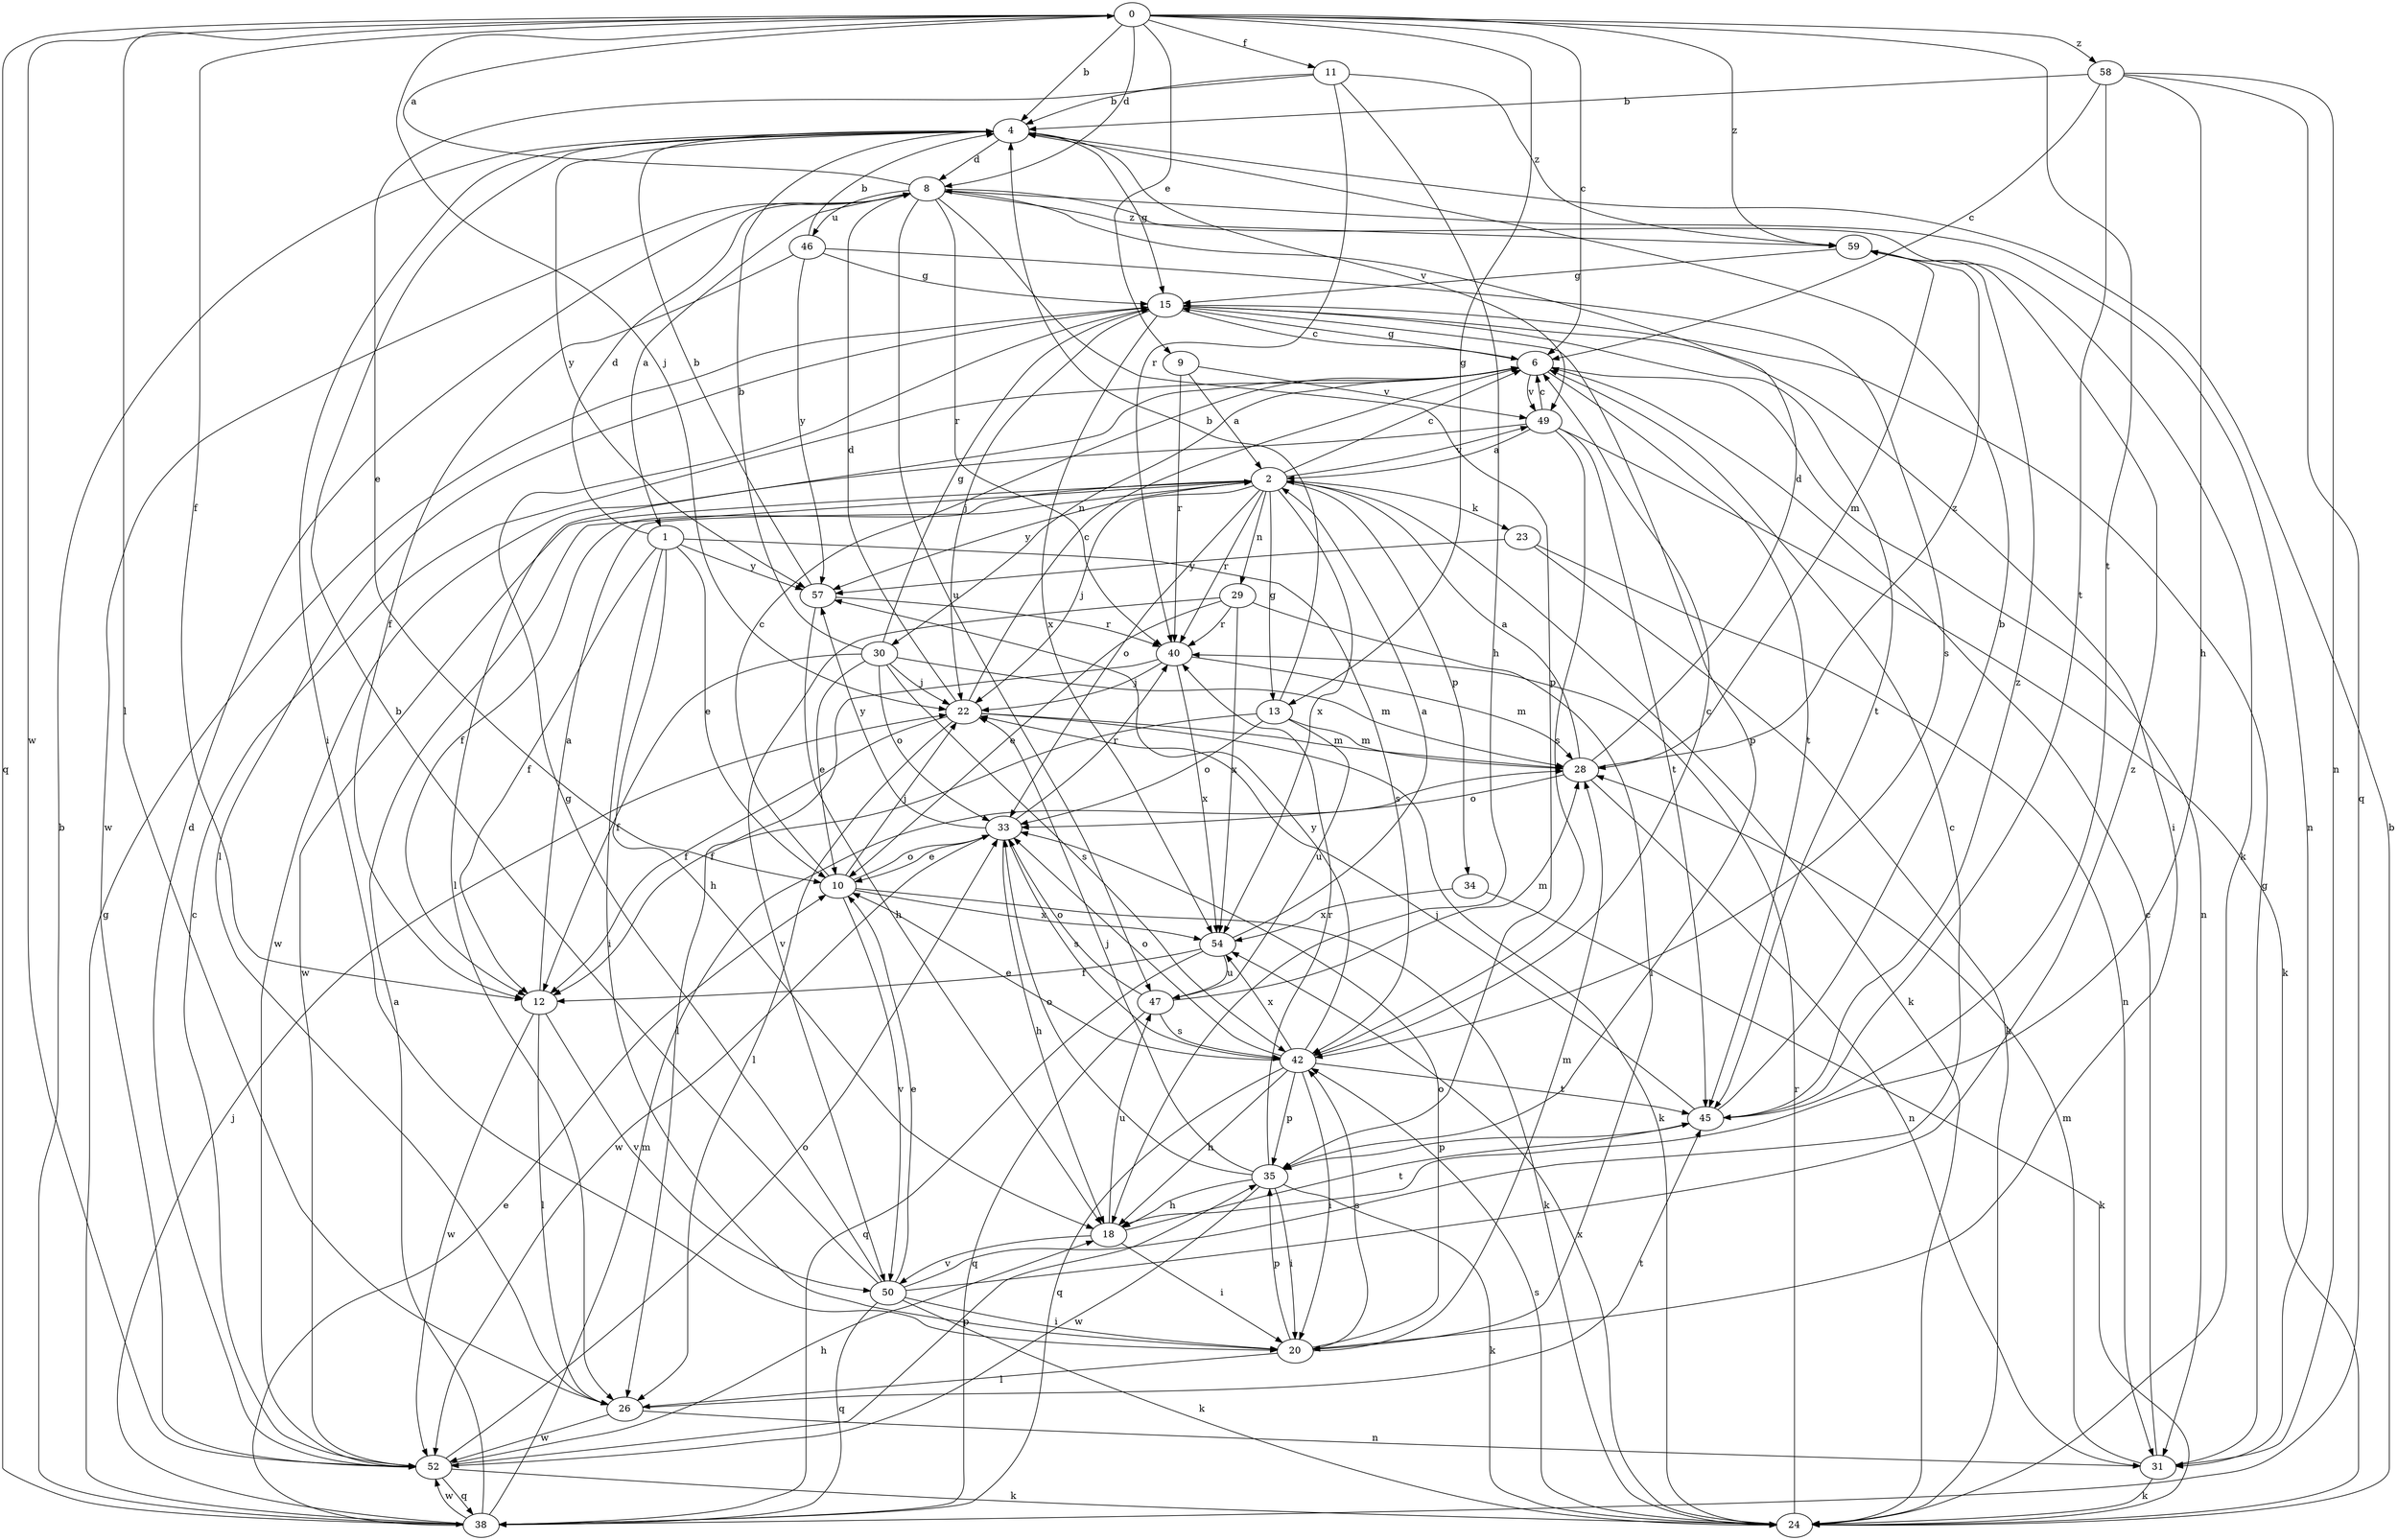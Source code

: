 strict digraph  {
0;
1;
2;
4;
6;
8;
9;
10;
11;
12;
13;
15;
18;
20;
22;
23;
24;
26;
28;
29;
30;
31;
33;
34;
35;
38;
40;
42;
45;
46;
47;
49;
50;
52;
54;
57;
58;
59;
0 -> 4  [label=b];
0 -> 6  [label=c];
0 -> 8  [label=d];
0 -> 9  [label=e];
0 -> 11  [label=f];
0 -> 12  [label=f];
0 -> 13  [label=g];
0 -> 22  [label=j];
0 -> 26  [label=l];
0 -> 38  [label=q];
0 -> 45  [label=t];
0 -> 52  [label=w];
0 -> 58  [label=z];
0 -> 59  [label=z];
1 -> 8  [label=d];
1 -> 10  [label=e];
1 -> 12  [label=f];
1 -> 18  [label=h];
1 -> 20  [label=i];
1 -> 42  [label=s];
1 -> 57  [label=y];
2 -> 6  [label=c];
2 -> 12  [label=f];
2 -> 13  [label=g];
2 -> 22  [label=j];
2 -> 23  [label=k];
2 -> 24  [label=k];
2 -> 29  [label=n];
2 -> 33  [label=o];
2 -> 34  [label=p];
2 -> 40  [label=r];
2 -> 49  [label=v];
2 -> 52  [label=w];
2 -> 54  [label=x];
2 -> 57  [label=y];
4 -> 8  [label=d];
4 -> 15  [label=g];
4 -> 20  [label=i];
4 -> 49  [label=v];
4 -> 57  [label=y];
6 -> 15  [label=g];
6 -> 26  [label=l];
6 -> 30  [label=n];
6 -> 31  [label=n];
6 -> 45  [label=t];
6 -> 49  [label=v];
8 -> 0  [label=a];
8 -> 1  [label=a];
8 -> 24  [label=k];
8 -> 31  [label=n];
8 -> 35  [label=p];
8 -> 40  [label=r];
8 -> 46  [label=u];
8 -> 47  [label=u];
8 -> 52  [label=w];
8 -> 59  [label=z];
9 -> 2  [label=a];
9 -> 40  [label=r];
9 -> 49  [label=v];
10 -> 6  [label=c];
10 -> 22  [label=j];
10 -> 24  [label=k];
10 -> 33  [label=o];
10 -> 50  [label=v];
10 -> 54  [label=x];
11 -> 4  [label=b];
11 -> 10  [label=e];
11 -> 18  [label=h];
11 -> 40  [label=r];
11 -> 59  [label=z];
12 -> 2  [label=a];
12 -> 26  [label=l];
12 -> 50  [label=v];
12 -> 52  [label=w];
13 -> 4  [label=b];
13 -> 12  [label=f];
13 -> 28  [label=m];
13 -> 33  [label=o];
13 -> 47  [label=u];
15 -> 6  [label=c];
15 -> 20  [label=i];
15 -> 22  [label=j];
15 -> 26  [label=l];
15 -> 35  [label=p];
15 -> 45  [label=t];
15 -> 54  [label=x];
18 -> 20  [label=i];
18 -> 45  [label=t];
18 -> 47  [label=u];
18 -> 50  [label=v];
20 -> 26  [label=l];
20 -> 28  [label=m];
20 -> 33  [label=o];
20 -> 35  [label=p];
20 -> 42  [label=s];
22 -> 6  [label=c];
22 -> 8  [label=d];
22 -> 12  [label=f];
22 -> 24  [label=k];
22 -> 26  [label=l];
22 -> 28  [label=m];
23 -> 24  [label=k];
23 -> 31  [label=n];
23 -> 57  [label=y];
24 -> 4  [label=b];
24 -> 40  [label=r];
24 -> 42  [label=s];
24 -> 54  [label=x];
26 -> 31  [label=n];
26 -> 45  [label=t];
26 -> 52  [label=w];
28 -> 2  [label=a];
28 -> 8  [label=d];
28 -> 31  [label=n];
28 -> 33  [label=o];
28 -> 59  [label=z];
29 -> 10  [label=e];
29 -> 20  [label=i];
29 -> 40  [label=r];
29 -> 50  [label=v];
29 -> 54  [label=x];
30 -> 4  [label=b];
30 -> 10  [label=e];
30 -> 12  [label=f];
30 -> 15  [label=g];
30 -> 22  [label=j];
30 -> 28  [label=m];
30 -> 33  [label=o];
30 -> 42  [label=s];
31 -> 6  [label=c];
31 -> 15  [label=g];
31 -> 24  [label=k];
31 -> 28  [label=m];
33 -> 10  [label=e];
33 -> 18  [label=h];
33 -> 40  [label=r];
33 -> 42  [label=s];
33 -> 52  [label=w];
33 -> 57  [label=y];
34 -> 24  [label=k];
34 -> 54  [label=x];
35 -> 18  [label=h];
35 -> 20  [label=i];
35 -> 22  [label=j];
35 -> 24  [label=k];
35 -> 33  [label=o];
35 -> 40  [label=r];
35 -> 52  [label=w];
38 -> 2  [label=a];
38 -> 4  [label=b];
38 -> 10  [label=e];
38 -> 15  [label=g];
38 -> 22  [label=j];
38 -> 28  [label=m];
38 -> 52  [label=w];
40 -> 22  [label=j];
40 -> 26  [label=l];
40 -> 28  [label=m];
40 -> 54  [label=x];
42 -> 6  [label=c];
42 -> 10  [label=e];
42 -> 18  [label=h];
42 -> 20  [label=i];
42 -> 33  [label=o];
42 -> 35  [label=p];
42 -> 38  [label=q];
42 -> 45  [label=t];
42 -> 54  [label=x];
42 -> 57  [label=y];
45 -> 4  [label=b];
45 -> 22  [label=j];
45 -> 35  [label=p];
45 -> 59  [label=z];
46 -> 4  [label=b];
46 -> 12  [label=f];
46 -> 15  [label=g];
46 -> 42  [label=s];
46 -> 57  [label=y];
47 -> 28  [label=m];
47 -> 33  [label=o];
47 -> 38  [label=q];
47 -> 42  [label=s];
49 -> 2  [label=a];
49 -> 6  [label=c];
49 -> 24  [label=k];
49 -> 42  [label=s];
49 -> 45  [label=t];
49 -> 52  [label=w];
50 -> 4  [label=b];
50 -> 6  [label=c];
50 -> 10  [label=e];
50 -> 15  [label=g];
50 -> 20  [label=i];
50 -> 24  [label=k];
50 -> 38  [label=q];
50 -> 59  [label=z];
52 -> 6  [label=c];
52 -> 8  [label=d];
52 -> 18  [label=h];
52 -> 24  [label=k];
52 -> 33  [label=o];
52 -> 35  [label=p];
52 -> 38  [label=q];
54 -> 2  [label=a];
54 -> 12  [label=f];
54 -> 38  [label=q];
54 -> 47  [label=u];
57 -> 4  [label=b];
57 -> 18  [label=h];
57 -> 40  [label=r];
58 -> 4  [label=b];
58 -> 6  [label=c];
58 -> 18  [label=h];
58 -> 31  [label=n];
58 -> 38  [label=q];
58 -> 45  [label=t];
59 -> 15  [label=g];
59 -> 28  [label=m];
}
